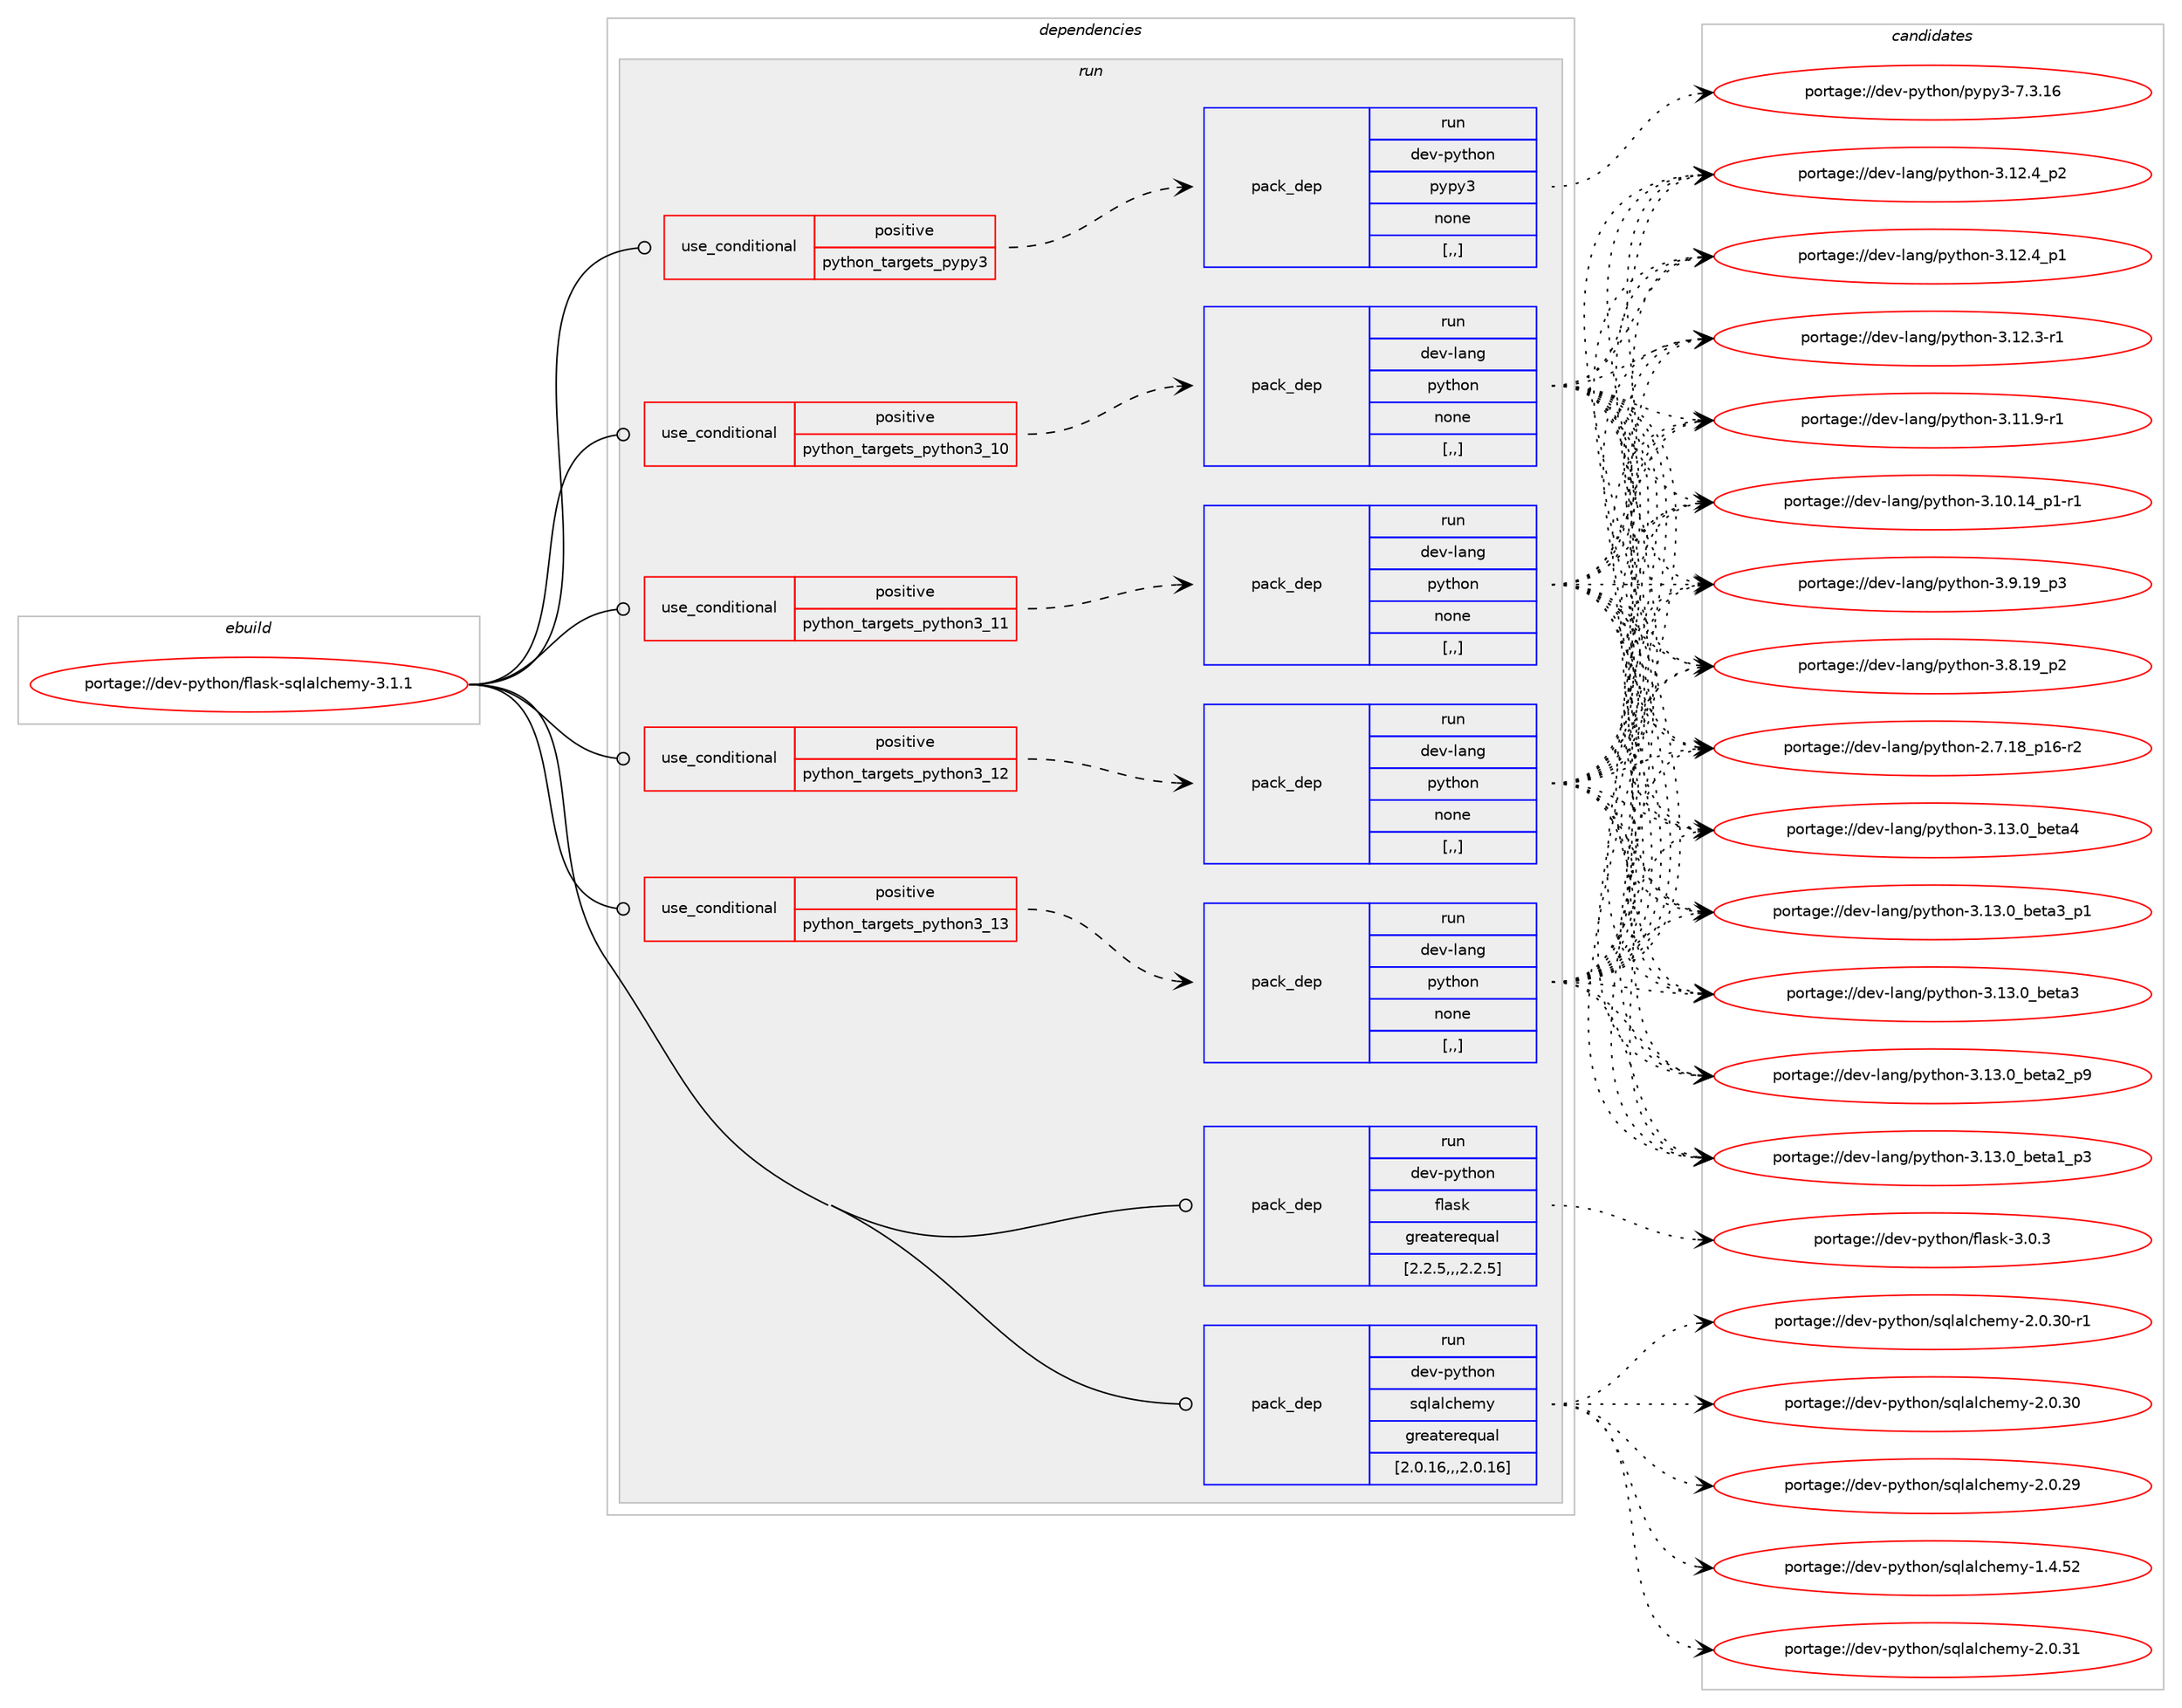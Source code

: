 digraph prolog {

# *************
# Graph options
# *************

newrank=true;
concentrate=true;
compound=true;
graph [rankdir=LR,fontname=Helvetica,fontsize=10,ranksep=1.5];#, ranksep=2.5, nodesep=0.2];
edge  [arrowhead=vee];
node  [fontname=Helvetica,fontsize=10];

# **********
# The ebuild
# **********

subgraph cluster_leftcol {
color=gray;
label=<<i>ebuild</i>>;
id [label="portage://dev-python/flask-sqlalchemy-3.1.1", color=red, width=4, href="../dev-python/flask-sqlalchemy-3.1.1.svg"];
}

# ****************
# The dependencies
# ****************

subgraph cluster_midcol {
color=gray;
label=<<i>dependencies</i>>;
subgraph cluster_compile {
fillcolor="#eeeeee";
style=filled;
label=<<i>compile</i>>;
}
subgraph cluster_compileandrun {
fillcolor="#eeeeee";
style=filled;
label=<<i>compile and run</i>>;
}
subgraph cluster_run {
fillcolor="#eeeeee";
style=filled;
label=<<i>run</i>>;
subgraph cond32948 {
dependency146825 [label=<<TABLE BORDER="0" CELLBORDER="1" CELLSPACING="0" CELLPADDING="4"><TR><TD ROWSPAN="3" CELLPADDING="10">use_conditional</TD></TR><TR><TD>positive</TD></TR><TR><TD>python_targets_pypy3</TD></TR></TABLE>>, shape=none, color=red];
subgraph pack112627 {
dependency146826 [label=<<TABLE BORDER="0" CELLBORDER="1" CELLSPACING="0" CELLPADDING="4" WIDTH="220"><TR><TD ROWSPAN="6" CELLPADDING="30">pack_dep</TD></TR><TR><TD WIDTH="110">run</TD></TR><TR><TD>dev-python</TD></TR><TR><TD>pypy3</TD></TR><TR><TD>none</TD></TR><TR><TD>[,,]</TD></TR></TABLE>>, shape=none, color=blue];
}
dependency146825:e -> dependency146826:w [weight=20,style="dashed",arrowhead="vee"];
}
id:e -> dependency146825:w [weight=20,style="solid",arrowhead="odot"];
subgraph cond32949 {
dependency146827 [label=<<TABLE BORDER="0" CELLBORDER="1" CELLSPACING="0" CELLPADDING="4"><TR><TD ROWSPAN="3" CELLPADDING="10">use_conditional</TD></TR><TR><TD>positive</TD></TR><TR><TD>python_targets_python3_10</TD></TR></TABLE>>, shape=none, color=red];
subgraph pack112628 {
dependency146828 [label=<<TABLE BORDER="0" CELLBORDER="1" CELLSPACING="0" CELLPADDING="4" WIDTH="220"><TR><TD ROWSPAN="6" CELLPADDING="30">pack_dep</TD></TR><TR><TD WIDTH="110">run</TD></TR><TR><TD>dev-lang</TD></TR><TR><TD>python</TD></TR><TR><TD>none</TD></TR><TR><TD>[,,]</TD></TR></TABLE>>, shape=none, color=blue];
}
dependency146827:e -> dependency146828:w [weight=20,style="dashed",arrowhead="vee"];
}
id:e -> dependency146827:w [weight=20,style="solid",arrowhead="odot"];
subgraph cond32950 {
dependency146829 [label=<<TABLE BORDER="0" CELLBORDER="1" CELLSPACING="0" CELLPADDING="4"><TR><TD ROWSPAN="3" CELLPADDING="10">use_conditional</TD></TR><TR><TD>positive</TD></TR><TR><TD>python_targets_python3_11</TD></TR></TABLE>>, shape=none, color=red];
subgraph pack112629 {
dependency146830 [label=<<TABLE BORDER="0" CELLBORDER="1" CELLSPACING="0" CELLPADDING="4" WIDTH="220"><TR><TD ROWSPAN="6" CELLPADDING="30">pack_dep</TD></TR><TR><TD WIDTH="110">run</TD></TR><TR><TD>dev-lang</TD></TR><TR><TD>python</TD></TR><TR><TD>none</TD></TR><TR><TD>[,,]</TD></TR></TABLE>>, shape=none, color=blue];
}
dependency146829:e -> dependency146830:w [weight=20,style="dashed",arrowhead="vee"];
}
id:e -> dependency146829:w [weight=20,style="solid",arrowhead="odot"];
subgraph cond32951 {
dependency146831 [label=<<TABLE BORDER="0" CELLBORDER="1" CELLSPACING="0" CELLPADDING="4"><TR><TD ROWSPAN="3" CELLPADDING="10">use_conditional</TD></TR><TR><TD>positive</TD></TR><TR><TD>python_targets_python3_12</TD></TR></TABLE>>, shape=none, color=red];
subgraph pack112630 {
dependency146832 [label=<<TABLE BORDER="0" CELLBORDER="1" CELLSPACING="0" CELLPADDING="4" WIDTH="220"><TR><TD ROWSPAN="6" CELLPADDING="30">pack_dep</TD></TR><TR><TD WIDTH="110">run</TD></TR><TR><TD>dev-lang</TD></TR><TR><TD>python</TD></TR><TR><TD>none</TD></TR><TR><TD>[,,]</TD></TR></TABLE>>, shape=none, color=blue];
}
dependency146831:e -> dependency146832:w [weight=20,style="dashed",arrowhead="vee"];
}
id:e -> dependency146831:w [weight=20,style="solid",arrowhead="odot"];
subgraph cond32952 {
dependency146833 [label=<<TABLE BORDER="0" CELLBORDER="1" CELLSPACING="0" CELLPADDING="4"><TR><TD ROWSPAN="3" CELLPADDING="10">use_conditional</TD></TR><TR><TD>positive</TD></TR><TR><TD>python_targets_python3_13</TD></TR></TABLE>>, shape=none, color=red];
subgraph pack112631 {
dependency146834 [label=<<TABLE BORDER="0" CELLBORDER="1" CELLSPACING="0" CELLPADDING="4" WIDTH="220"><TR><TD ROWSPAN="6" CELLPADDING="30">pack_dep</TD></TR><TR><TD WIDTH="110">run</TD></TR><TR><TD>dev-lang</TD></TR><TR><TD>python</TD></TR><TR><TD>none</TD></TR><TR><TD>[,,]</TD></TR></TABLE>>, shape=none, color=blue];
}
dependency146833:e -> dependency146834:w [weight=20,style="dashed",arrowhead="vee"];
}
id:e -> dependency146833:w [weight=20,style="solid",arrowhead="odot"];
subgraph pack112632 {
dependency146835 [label=<<TABLE BORDER="0" CELLBORDER="1" CELLSPACING="0" CELLPADDING="4" WIDTH="220"><TR><TD ROWSPAN="6" CELLPADDING="30">pack_dep</TD></TR><TR><TD WIDTH="110">run</TD></TR><TR><TD>dev-python</TD></TR><TR><TD>flask</TD></TR><TR><TD>greaterequal</TD></TR><TR><TD>[2.2.5,,,2.2.5]</TD></TR></TABLE>>, shape=none, color=blue];
}
id:e -> dependency146835:w [weight=20,style="solid",arrowhead="odot"];
subgraph pack112633 {
dependency146836 [label=<<TABLE BORDER="0" CELLBORDER="1" CELLSPACING="0" CELLPADDING="4" WIDTH="220"><TR><TD ROWSPAN="6" CELLPADDING="30">pack_dep</TD></TR><TR><TD WIDTH="110">run</TD></TR><TR><TD>dev-python</TD></TR><TR><TD>sqlalchemy</TD></TR><TR><TD>greaterequal</TD></TR><TR><TD>[2.0.16,,,2.0.16]</TD></TR></TABLE>>, shape=none, color=blue];
}
id:e -> dependency146836:w [weight=20,style="solid",arrowhead="odot"];
}
}

# **************
# The candidates
# **************

subgraph cluster_choices {
rank=same;
color=gray;
label=<<i>candidates</i>>;

subgraph choice112627 {
color=black;
nodesep=1;
choice10010111845112121116104111110471121211121215145554651464954 [label="portage://dev-python/pypy3-7.3.16", color=red, width=4,href="../dev-python/pypy3-7.3.16.svg"];
dependency146826:e -> choice10010111845112121116104111110471121211121215145554651464954:w [style=dotted,weight="100"];
}
subgraph choice112628 {
color=black;
nodesep=1;
choice1001011184510897110103471121211161041111104551464951464895981011169752 [label="portage://dev-lang/python-3.13.0_beta4", color=red, width=4,href="../dev-lang/python-3.13.0_beta4.svg"];
choice10010111845108971101034711212111610411111045514649514648959810111697519511249 [label="portage://dev-lang/python-3.13.0_beta3_p1", color=red, width=4,href="../dev-lang/python-3.13.0_beta3_p1.svg"];
choice1001011184510897110103471121211161041111104551464951464895981011169751 [label="portage://dev-lang/python-3.13.0_beta3", color=red, width=4,href="../dev-lang/python-3.13.0_beta3.svg"];
choice10010111845108971101034711212111610411111045514649514648959810111697509511257 [label="portage://dev-lang/python-3.13.0_beta2_p9", color=red, width=4,href="../dev-lang/python-3.13.0_beta2_p9.svg"];
choice10010111845108971101034711212111610411111045514649514648959810111697499511251 [label="portage://dev-lang/python-3.13.0_beta1_p3", color=red, width=4,href="../dev-lang/python-3.13.0_beta1_p3.svg"];
choice100101118451089711010347112121116104111110455146495046529511250 [label="portage://dev-lang/python-3.12.4_p2", color=red, width=4,href="../dev-lang/python-3.12.4_p2.svg"];
choice100101118451089711010347112121116104111110455146495046529511249 [label="portage://dev-lang/python-3.12.4_p1", color=red, width=4,href="../dev-lang/python-3.12.4_p1.svg"];
choice100101118451089711010347112121116104111110455146495046514511449 [label="portage://dev-lang/python-3.12.3-r1", color=red, width=4,href="../dev-lang/python-3.12.3-r1.svg"];
choice100101118451089711010347112121116104111110455146494946574511449 [label="portage://dev-lang/python-3.11.9-r1", color=red, width=4,href="../dev-lang/python-3.11.9-r1.svg"];
choice100101118451089711010347112121116104111110455146494846495295112494511449 [label="portage://dev-lang/python-3.10.14_p1-r1", color=red, width=4,href="../dev-lang/python-3.10.14_p1-r1.svg"];
choice100101118451089711010347112121116104111110455146574649579511251 [label="portage://dev-lang/python-3.9.19_p3", color=red, width=4,href="../dev-lang/python-3.9.19_p3.svg"];
choice100101118451089711010347112121116104111110455146564649579511250 [label="portage://dev-lang/python-3.8.19_p2", color=red, width=4,href="../dev-lang/python-3.8.19_p2.svg"];
choice100101118451089711010347112121116104111110455046554649569511249544511450 [label="portage://dev-lang/python-2.7.18_p16-r2", color=red, width=4,href="../dev-lang/python-2.7.18_p16-r2.svg"];
dependency146828:e -> choice1001011184510897110103471121211161041111104551464951464895981011169752:w [style=dotted,weight="100"];
dependency146828:e -> choice10010111845108971101034711212111610411111045514649514648959810111697519511249:w [style=dotted,weight="100"];
dependency146828:e -> choice1001011184510897110103471121211161041111104551464951464895981011169751:w [style=dotted,weight="100"];
dependency146828:e -> choice10010111845108971101034711212111610411111045514649514648959810111697509511257:w [style=dotted,weight="100"];
dependency146828:e -> choice10010111845108971101034711212111610411111045514649514648959810111697499511251:w [style=dotted,weight="100"];
dependency146828:e -> choice100101118451089711010347112121116104111110455146495046529511250:w [style=dotted,weight="100"];
dependency146828:e -> choice100101118451089711010347112121116104111110455146495046529511249:w [style=dotted,weight="100"];
dependency146828:e -> choice100101118451089711010347112121116104111110455146495046514511449:w [style=dotted,weight="100"];
dependency146828:e -> choice100101118451089711010347112121116104111110455146494946574511449:w [style=dotted,weight="100"];
dependency146828:e -> choice100101118451089711010347112121116104111110455146494846495295112494511449:w [style=dotted,weight="100"];
dependency146828:e -> choice100101118451089711010347112121116104111110455146574649579511251:w [style=dotted,weight="100"];
dependency146828:e -> choice100101118451089711010347112121116104111110455146564649579511250:w [style=dotted,weight="100"];
dependency146828:e -> choice100101118451089711010347112121116104111110455046554649569511249544511450:w [style=dotted,weight="100"];
}
subgraph choice112629 {
color=black;
nodesep=1;
choice1001011184510897110103471121211161041111104551464951464895981011169752 [label="portage://dev-lang/python-3.13.0_beta4", color=red, width=4,href="../dev-lang/python-3.13.0_beta4.svg"];
choice10010111845108971101034711212111610411111045514649514648959810111697519511249 [label="portage://dev-lang/python-3.13.0_beta3_p1", color=red, width=4,href="../dev-lang/python-3.13.0_beta3_p1.svg"];
choice1001011184510897110103471121211161041111104551464951464895981011169751 [label="portage://dev-lang/python-3.13.0_beta3", color=red, width=4,href="../dev-lang/python-3.13.0_beta3.svg"];
choice10010111845108971101034711212111610411111045514649514648959810111697509511257 [label="portage://dev-lang/python-3.13.0_beta2_p9", color=red, width=4,href="../dev-lang/python-3.13.0_beta2_p9.svg"];
choice10010111845108971101034711212111610411111045514649514648959810111697499511251 [label="portage://dev-lang/python-3.13.0_beta1_p3", color=red, width=4,href="../dev-lang/python-3.13.0_beta1_p3.svg"];
choice100101118451089711010347112121116104111110455146495046529511250 [label="portage://dev-lang/python-3.12.4_p2", color=red, width=4,href="../dev-lang/python-3.12.4_p2.svg"];
choice100101118451089711010347112121116104111110455146495046529511249 [label="portage://dev-lang/python-3.12.4_p1", color=red, width=4,href="../dev-lang/python-3.12.4_p1.svg"];
choice100101118451089711010347112121116104111110455146495046514511449 [label="portage://dev-lang/python-3.12.3-r1", color=red, width=4,href="../dev-lang/python-3.12.3-r1.svg"];
choice100101118451089711010347112121116104111110455146494946574511449 [label="portage://dev-lang/python-3.11.9-r1", color=red, width=4,href="../dev-lang/python-3.11.9-r1.svg"];
choice100101118451089711010347112121116104111110455146494846495295112494511449 [label="portage://dev-lang/python-3.10.14_p1-r1", color=red, width=4,href="../dev-lang/python-3.10.14_p1-r1.svg"];
choice100101118451089711010347112121116104111110455146574649579511251 [label="portage://dev-lang/python-3.9.19_p3", color=red, width=4,href="../dev-lang/python-3.9.19_p3.svg"];
choice100101118451089711010347112121116104111110455146564649579511250 [label="portage://dev-lang/python-3.8.19_p2", color=red, width=4,href="../dev-lang/python-3.8.19_p2.svg"];
choice100101118451089711010347112121116104111110455046554649569511249544511450 [label="portage://dev-lang/python-2.7.18_p16-r2", color=red, width=4,href="../dev-lang/python-2.7.18_p16-r2.svg"];
dependency146830:e -> choice1001011184510897110103471121211161041111104551464951464895981011169752:w [style=dotted,weight="100"];
dependency146830:e -> choice10010111845108971101034711212111610411111045514649514648959810111697519511249:w [style=dotted,weight="100"];
dependency146830:e -> choice1001011184510897110103471121211161041111104551464951464895981011169751:w [style=dotted,weight="100"];
dependency146830:e -> choice10010111845108971101034711212111610411111045514649514648959810111697509511257:w [style=dotted,weight="100"];
dependency146830:e -> choice10010111845108971101034711212111610411111045514649514648959810111697499511251:w [style=dotted,weight="100"];
dependency146830:e -> choice100101118451089711010347112121116104111110455146495046529511250:w [style=dotted,weight="100"];
dependency146830:e -> choice100101118451089711010347112121116104111110455146495046529511249:w [style=dotted,weight="100"];
dependency146830:e -> choice100101118451089711010347112121116104111110455146495046514511449:w [style=dotted,weight="100"];
dependency146830:e -> choice100101118451089711010347112121116104111110455146494946574511449:w [style=dotted,weight="100"];
dependency146830:e -> choice100101118451089711010347112121116104111110455146494846495295112494511449:w [style=dotted,weight="100"];
dependency146830:e -> choice100101118451089711010347112121116104111110455146574649579511251:w [style=dotted,weight="100"];
dependency146830:e -> choice100101118451089711010347112121116104111110455146564649579511250:w [style=dotted,weight="100"];
dependency146830:e -> choice100101118451089711010347112121116104111110455046554649569511249544511450:w [style=dotted,weight="100"];
}
subgraph choice112630 {
color=black;
nodesep=1;
choice1001011184510897110103471121211161041111104551464951464895981011169752 [label="portage://dev-lang/python-3.13.0_beta4", color=red, width=4,href="../dev-lang/python-3.13.0_beta4.svg"];
choice10010111845108971101034711212111610411111045514649514648959810111697519511249 [label="portage://dev-lang/python-3.13.0_beta3_p1", color=red, width=4,href="../dev-lang/python-3.13.0_beta3_p1.svg"];
choice1001011184510897110103471121211161041111104551464951464895981011169751 [label="portage://dev-lang/python-3.13.0_beta3", color=red, width=4,href="../dev-lang/python-3.13.0_beta3.svg"];
choice10010111845108971101034711212111610411111045514649514648959810111697509511257 [label="portage://dev-lang/python-3.13.0_beta2_p9", color=red, width=4,href="../dev-lang/python-3.13.0_beta2_p9.svg"];
choice10010111845108971101034711212111610411111045514649514648959810111697499511251 [label="portage://dev-lang/python-3.13.0_beta1_p3", color=red, width=4,href="../dev-lang/python-3.13.0_beta1_p3.svg"];
choice100101118451089711010347112121116104111110455146495046529511250 [label="portage://dev-lang/python-3.12.4_p2", color=red, width=4,href="../dev-lang/python-3.12.4_p2.svg"];
choice100101118451089711010347112121116104111110455146495046529511249 [label="portage://dev-lang/python-3.12.4_p1", color=red, width=4,href="../dev-lang/python-3.12.4_p1.svg"];
choice100101118451089711010347112121116104111110455146495046514511449 [label="portage://dev-lang/python-3.12.3-r1", color=red, width=4,href="../dev-lang/python-3.12.3-r1.svg"];
choice100101118451089711010347112121116104111110455146494946574511449 [label="portage://dev-lang/python-3.11.9-r1", color=red, width=4,href="../dev-lang/python-3.11.9-r1.svg"];
choice100101118451089711010347112121116104111110455146494846495295112494511449 [label="portage://dev-lang/python-3.10.14_p1-r1", color=red, width=4,href="../dev-lang/python-3.10.14_p1-r1.svg"];
choice100101118451089711010347112121116104111110455146574649579511251 [label="portage://dev-lang/python-3.9.19_p3", color=red, width=4,href="../dev-lang/python-3.9.19_p3.svg"];
choice100101118451089711010347112121116104111110455146564649579511250 [label="portage://dev-lang/python-3.8.19_p2", color=red, width=4,href="../dev-lang/python-3.8.19_p2.svg"];
choice100101118451089711010347112121116104111110455046554649569511249544511450 [label="portage://dev-lang/python-2.7.18_p16-r2", color=red, width=4,href="../dev-lang/python-2.7.18_p16-r2.svg"];
dependency146832:e -> choice1001011184510897110103471121211161041111104551464951464895981011169752:w [style=dotted,weight="100"];
dependency146832:e -> choice10010111845108971101034711212111610411111045514649514648959810111697519511249:w [style=dotted,weight="100"];
dependency146832:e -> choice1001011184510897110103471121211161041111104551464951464895981011169751:w [style=dotted,weight="100"];
dependency146832:e -> choice10010111845108971101034711212111610411111045514649514648959810111697509511257:w [style=dotted,weight="100"];
dependency146832:e -> choice10010111845108971101034711212111610411111045514649514648959810111697499511251:w [style=dotted,weight="100"];
dependency146832:e -> choice100101118451089711010347112121116104111110455146495046529511250:w [style=dotted,weight="100"];
dependency146832:e -> choice100101118451089711010347112121116104111110455146495046529511249:w [style=dotted,weight="100"];
dependency146832:e -> choice100101118451089711010347112121116104111110455146495046514511449:w [style=dotted,weight="100"];
dependency146832:e -> choice100101118451089711010347112121116104111110455146494946574511449:w [style=dotted,weight="100"];
dependency146832:e -> choice100101118451089711010347112121116104111110455146494846495295112494511449:w [style=dotted,weight="100"];
dependency146832:e -> choice100101118451089711010347112121116104111110455146574649579511251:w [style=dotted,weight="100"];
dependency146832:e -> choice100101118451089711010347112121116104111110455146564649579511250:w [style=dotted,weight="100"];
dependency146832:e -> choice100101118451089711010347112121116104111110455046554649569511249544511450:w [style=dotted,weight="100"];
}
subgraph choice112631 {
color=black;
nodesep=1;
choice1001011184510897110103471121211161041111104551464951464895981011169752 [label="portage://dev-lang/python-3.13.0_beta4", color=red, width=4,href="../dev-lang/python-3.13.0_beta4.svg"];
choice10010111845108971101034711212111610411111045514649514648959810111697519511249 [label="portage://dev-lang/python-3.13.0_beta3_p1", color=red, width=4,href="../dev-lang/python-3.13.0_beta3_p1.svg"];
choice1001011184510897110103471121211161041111104551464951464895981011169751 [label="portage://dev-lang/python-3.13.0_beta3", color=red, width=4,href="../dev-lang/python-3.13.0_beta3.svg"];
choice10010111845108971101034711212111610411111045514649514648959810111697509511257 [label="portage://dev-lang/python-3.13.0_beta2_p9", color=red, width=4,href="../dev-lang/python-3.13.0_beta2_p9.svg"];
choice10010111845108971101034711212111610411111045514649514648959810111697499511251 [label="portage://dev-lang/python-3.13.0_beta1_p3", color=red, width=4,href="../dev-lang/python-3.13.0_beta1_p3.svg"];
choice100101118451089711010347112121116104111110455146495046529511250 [label="portage://dev-lang/python-3.12.4_p2", color=red, width=4,href="../dev-lang/python-3.12.4_p2.svg"];
choice100101118451089711010347112121116104111110455146495046529511249 [label="portage://dev-lang/python-3.12.4_p1", color=red, width=4,href="../dev-lang/python-3.12.4_p1.svg"];
choice100101118451089711010347112121116104111110455146495046514511449 [label="portage://dev-lang/python-3.12.3-r1", color=red, width=4,href="../dev-lang/python-3.12.3-r1.svg"];
choice100101118451089711010347112121116104111110455146494946574511449 [label="portage://dev-lang/python-3.11.9-r1", color=red, width=4,href="../dev-lang/python-3.11.9-r1.svg"];
choice100101118451089711010347112121116104111110455146494846495295112494511449 [label="portage://dev-lang/python-3.10.14_p1-r1", color=red, width=4,href="../dev-lang/python-3.10.14_p1-r1.svg"];
choice100101118451089711010347112121116104111110455146574649579511251 [label="portage://dev-lang/python-3.9.19_p3", color=red, width=4,href="../dev-lang/python-3.9.19_p3.svg"];
choice100101118451089711010347112121116104111110455146564649579511250 [label="portage://dev-lang/python-3.8.19_p2", color=red, width=4,href="../dev-lang/python-3.8.19_p2.svg"];
choice100101118451089711010347112121116104111110455046554649569511249544511450 [label="portage://dev-lang/python-2.7.18_p16-r2", color=red, width=4,href="../dev-lang/python-2.7.18_p16-r2.svg"];
dependency146834:e -> choice1001011184510897110103471121211161041111104551464951464895981011169752:w [style=dotted,weight="100"];
dependency146834:e -> choice10010111845108971101034711212111610411111045514649514648959810111697519511249:w [style=dotted,weight="100"];
dependency146834:e -> choice1001011184510897110103471121211161041111104551464951464895981011169751:w [style=dotted,weight="100"];
dependency146834:e -> choice10010111845108971101034711212111610411111045514649514648959810111697509511257:w [style=dotted,weight="100"];
dependency146834:e -> choice10010111845108971101034711212111610411111045514649514648959810111697499511251:w [style=dotted,weight="100"];
dependency146834:e -> choice100101118451089711010347112121116104111110455146495046529511250:w [style=dotted,weight="100"];
dependency146834:e -> choice100101118451089711010347112121116104111110455146495046529511249:w [style=dotted,weight="100"];
dependency146834:e -> choice100101118451089711010347112121116104111110455146495046514511449:w [style=dotted,weight="100"];
dependency146834:e -> choice100101118451089711010347112121116104111110455146494946574511449:w [style=dotted,weight="100"];
dependency146834:e -> choice100101118451089711010347112121116104111110455146494846495295112494511449:w [style=dotted,weight="100"];
dependency146834:e -> choice100101118451089711010347112121116104111110455146574649579511251:w [style=dotted,weight="100"];
dependency146834:e -> choice100101118451089711010347112121116104111110455146564649579511250:w [style=dotted,weight="100"];
dependency146834:e -> choice100101118451089711010347112121116104111110455046554649569511249544511450:w [style=dotted,weight="100"];
}
subgraph choice112632 {
color=black;
nodesep=1;
choice100101118451121211161041111104710210897115107455146484651 [label="portage://dev-python/flask-3.0.3", color=red, width=4,href="../dev-python/flask-3.0.3.svg"];
dependency146835:e -> choice100101118451121211161041111104710210897115107455146484651:w [style=dotted,weight="100"];
}
subgraph choice112633 {
color=black;
nodesep=1;
choice1001011184511212111610411111047115113108971089910410110912145504648465149 [label="portage://dev-python/sqlalchemy-2.0.31", color=red, width=4,href="../dev-python/sqlalchemy-2.0.31.svg"];
choice10010111845112121116104111110471151131089710899104101109121455046484651484511449 [label="portage://dev-python/sqlalchemy-2.0.30-r1", color=red, width=4,href="../dev-python/sqlalchemy-2.0.30-r1.svg"];
choice1001011184511212111610411111047115113108971089910410110912145504648465148 [label="portage://dev-python/sqlalchemy-2.0.30", color=red, width=4,href="../dev-python/sqlalchemy-2.0.30.svg"];
choice1001011184511212111610411111047115113108971089910410110912145504648465057 [label="portage://dev-python/sqlalchemy-2.0.29", color=red, width=4,href="../dev-python/sqlalchemy-2.0.29.svg"];
choice1001011184511212111610411111047115113108971089910410110912145494652465350 [label="portage://dev-python/sqlalchemy-1.4.52", color=red, width=4,href="../dev-python/sqlalchemy-1.4.52.svg"];
dependency146836:e -> choice1001011184511212111610411111047115113108971089910410110912145504648465149:w [style=dotted,weight="100"];
dependency146836:e -> choice10010111845112121116104111110471151131089710899104101109121455046484651484511449:w [style=dotted,weight="100"];
dependency146836:e -> choice1001011184511212111610411111047115113108971089910410110912145504648465148:w [style=dotted,weight="100"];
dependency146836:e -> choice1001011184511212111610411111047115113108971089910410110912145504648465057:w [style=dotted,weight="100"];
dependency146836:e -> choice1001011184511212111610411111047115113108971089910410110912145494652465350:w [style=dotted,weight="100"];
}
}

}
